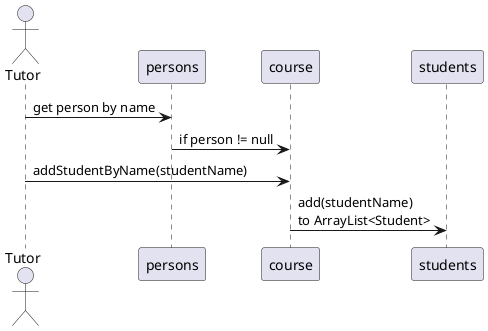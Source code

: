 @startuml

actor Tutor

Tutor -> persons : get person by name
persons -> course: if person != null
Tutor -> course : addStudentByName(studentName)
    course -> students : add(studentName) \nto ArrayList<Student>

@enduml